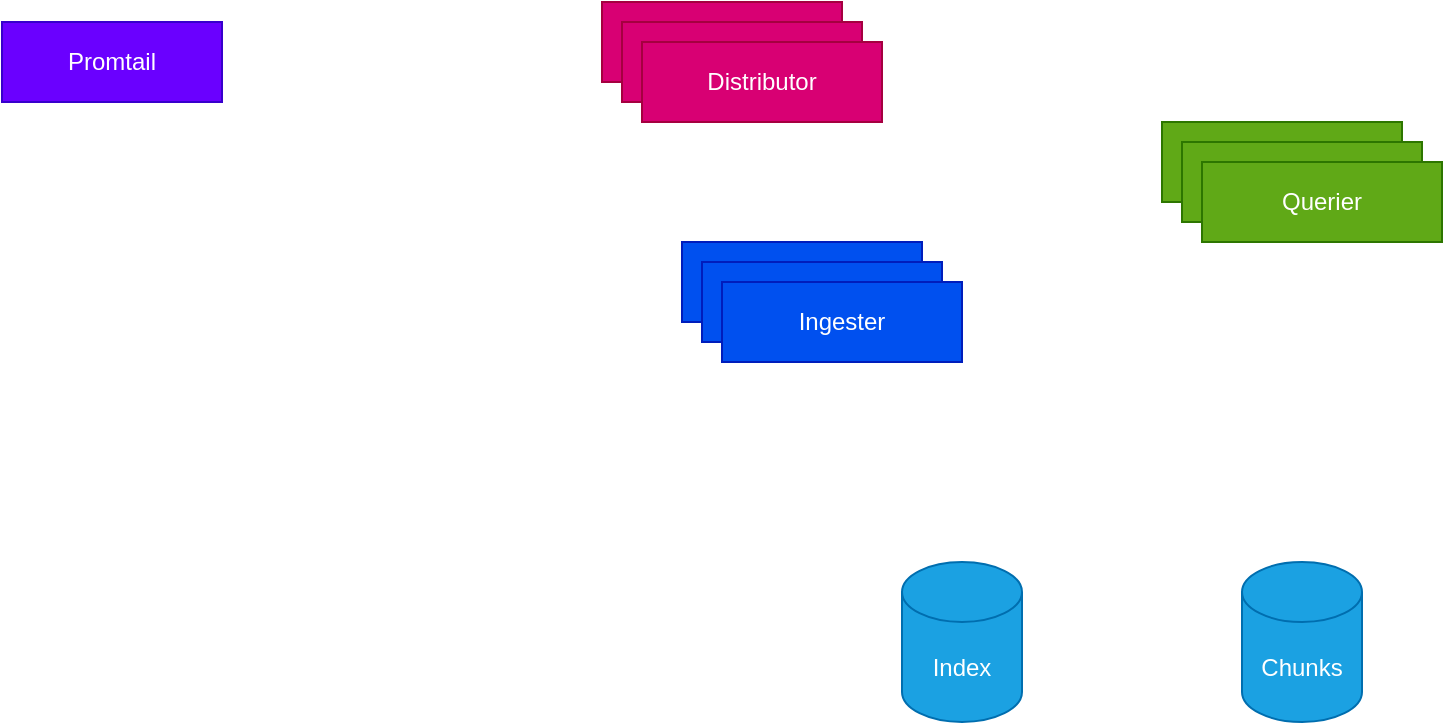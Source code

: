 <mxfile version="18.1.3" type="github">
  <diagram id="KewXI8Df1d864wGXaW69" name="Page-1">
    <mxGraphModel dx="1597" dy="511" grid="1" gridSize="10" guides="1" tooltips="1" connect="1" arrows="1" fold="1" page="1" pageScale="1" pageWidth="827" pageHeight="1169" math="0" shadow="0">
      <root>
        <mxCell id="0" />
        <mxCell id="1" parent="0" />
        <mxCell id="pdYrWP1sjf5Xo6GLsw4w-7" value="" style="group" vertex="1" connectable="0" parent="1">
          <mxGeometry x="180" y="190" width="140" height="60" as="geometry" />
        </mxCell>
        <mxCell id="pdYrWP1sjf5Xo6GLsw4w-1" value="distributor" style="rounded=0;whiteSpace=wrap;html=1;fillColor=#d80073;fontColor=#ffffff;strokeColor=#A50040;" vertex="1" parent="pdYrWP1sjf5Xo6GLsw4w-7">
          <mxGeometry width="120" height="40" as="geometry" />
        </mxCell>
        <mxCell id="pdYrWP1sjf5Xo6GLsw4w-2" value="distributor" style="rounded=0;whiteSpace=wrap;html=1;fillColor=#d80073;fontColor=#ffffff;strokeColor=#A50040;" vertex="1" parent="pdYrWP1sjf5Xo6GLsw4w-7">
          <mxGeometry x="10" y="10" width="120" height="40" as="geometry" />
        </mxCell>
        <mxCell id="pdYrWP1sjf5Xo6GLsw4w-3" value="Distributor" style="rounded=0;whiteSpace=wrap;html=1;fillColor=#d80073;fontColor=#ffffff;strokeColor=#A50040;" vertex="1" parent="pdYrWP1sjf5Xo6GLsw4w-7">
          <mxGeometry x="20" y="20" width="120" height="40" as="geometry" />
        </mxCell>
        <mxCell id="pdYrWP1sjf5Xo6GLsw4w-8" value="" style="group" vertex="1" connectable="0" parent="1">
          <mxGeometry x="220" y="310" width="140" height="60" as="geometry" />
        </mxCell>
        <mxCell id="pdYrWP1sjf5Xo6GLsw4w-4" value="Ingester" style="rounded=0;whiteSpace=wrap;html=1;fillColor=#0050ef;fontColor=#ffffff;strokeColor=#001DBC;" vertex="1" parent="pdYrWP1sjf5Xo6GLsw4w-8">
          <mxGeometry width="120" height="40" as="geometry" />
        </mxCell>
        <mxCell id="pdYrWP1sjf5Xo6GLsw4w-5" value="Ingester" style="rounded=0;whiteSpace=wrap;html=1;fillColor=#0050ef;fontColor=#ffffff;strokeColor=#001DBC;" vertex="1" parent="pdYrWP1sjf5Xo6GLsw4w-8">
          <mxGeometry x="10" y="10" width="120" height="40" as="geometry" />
        </mxCell>
        <mxCell id="pdYrWP1sjf5Xo6GLsw4w-6" value="Ingester" style="rounded=0;whiteSpace=wrap;html=1;fillColor=#0050ef;fontColor=#ffffff;strokeColor=#001DBC;" vertex="1" parent="pdYrWP1sjf5Xo6GLsw4w-8">
          <mxGeometry x="20" y="20" width="120" height="40" as="geometry" />
        </mxCell>
        <mxCell id="pdYrWP1sjf5Xo6GLsw4w-12" value="" style="group" vertex="1" connectable="0" parent="1">
          <mxGeometry x="460" y="250" width="140" height="60" as="geometry" />
        </mxCell>
        <mxCell id="pdYrWP1sjf5Xo6GLsw4w-9" value="Querier" style="rounded=0;whiteSpace=wrap;html=1;fillColor=#60a917;fontColor=#ffffff;strokeColor=#2D7600;" vertex="1" parent="pdYrWP1sjf5Xo6GLsw4w-12">
          <mxGeometry width="120" height="40" as="geometry" />
        </mxCell>
        <mxCell id="pdYrWP1sjf5Xo6GLsw4w-10" value="Querier" style="rounded=0;whiteSpace=wrap;html=1;fillColor=#60a917;fontColor=#ffffff;strokeColor=#2D7600;" vertex="1" parent="pdYrWP1sjf5Xo6GLsw4w-12">
          <mxGeometry x="10" y="10" width="120" height="40" as="geometry" />
        </mxCell>
        <mxCell id="pdYrWP1sjf5Xo6GLsw4w-11" value="Querier" style="rounded=0;whiteSpace=wrap;html=1;fillColor=#60a917;fontColor=#ffffff;strokeColor=#2D7600;" vertex="1" parent="pdYrWP1sjf5Xo6GLsw4w-12">
          <mxGeometry x="20" y="20" width="120" height="40" as="geometry" />
        </mxCell>
        <mxCell id="pdYrWP1sjf5Xo6GLsw4w-13" value="Chunks" style="shape=cylinder3;whiteSpace=wrap;html=1;boundedLbl=1;backgroundOutline=1;size=15;fillColor=#1ba1e2;fontColor=#ffffff;strokeColor=#006EAF;" vertex="1" parent="1">
          <mxGeometry x="500" y="470" width="60" height="80" as="geometry" />
        </mxCell>
        <mxCell id="pdYrWP1sjf5Xo6GLsw4w-14" value="Index" style="shape=cylinder3;whiteSpace=wrap;html=1;boundedLbl=1;backgroundOutline=1;size=15;fillColor=#1ba1e2;fontColor=#ffffff;strokeColor=#006EAF;" vertex="1" parent="1">
          <mxGeometry x="330" y="470" width="60" height="80" as="geometry" />
        </mxCell>
        <mxCell id="pdYrWP1sjf5Xo6GLsw4w-15" value="Promtail" style="rounded=0;whiteSpace=wrap;html=1;fillColor=#6a00ff;fontColor=#ffffff;strokeColor=#3700CC;" vertex="1" parent="1">
          <mxGeometry x="-120" y="200" width="110" height="40" as="geometry" />
        </mxCell>
      </root>
    </mxGraphModel>
  </diagram>
</mxfile>
